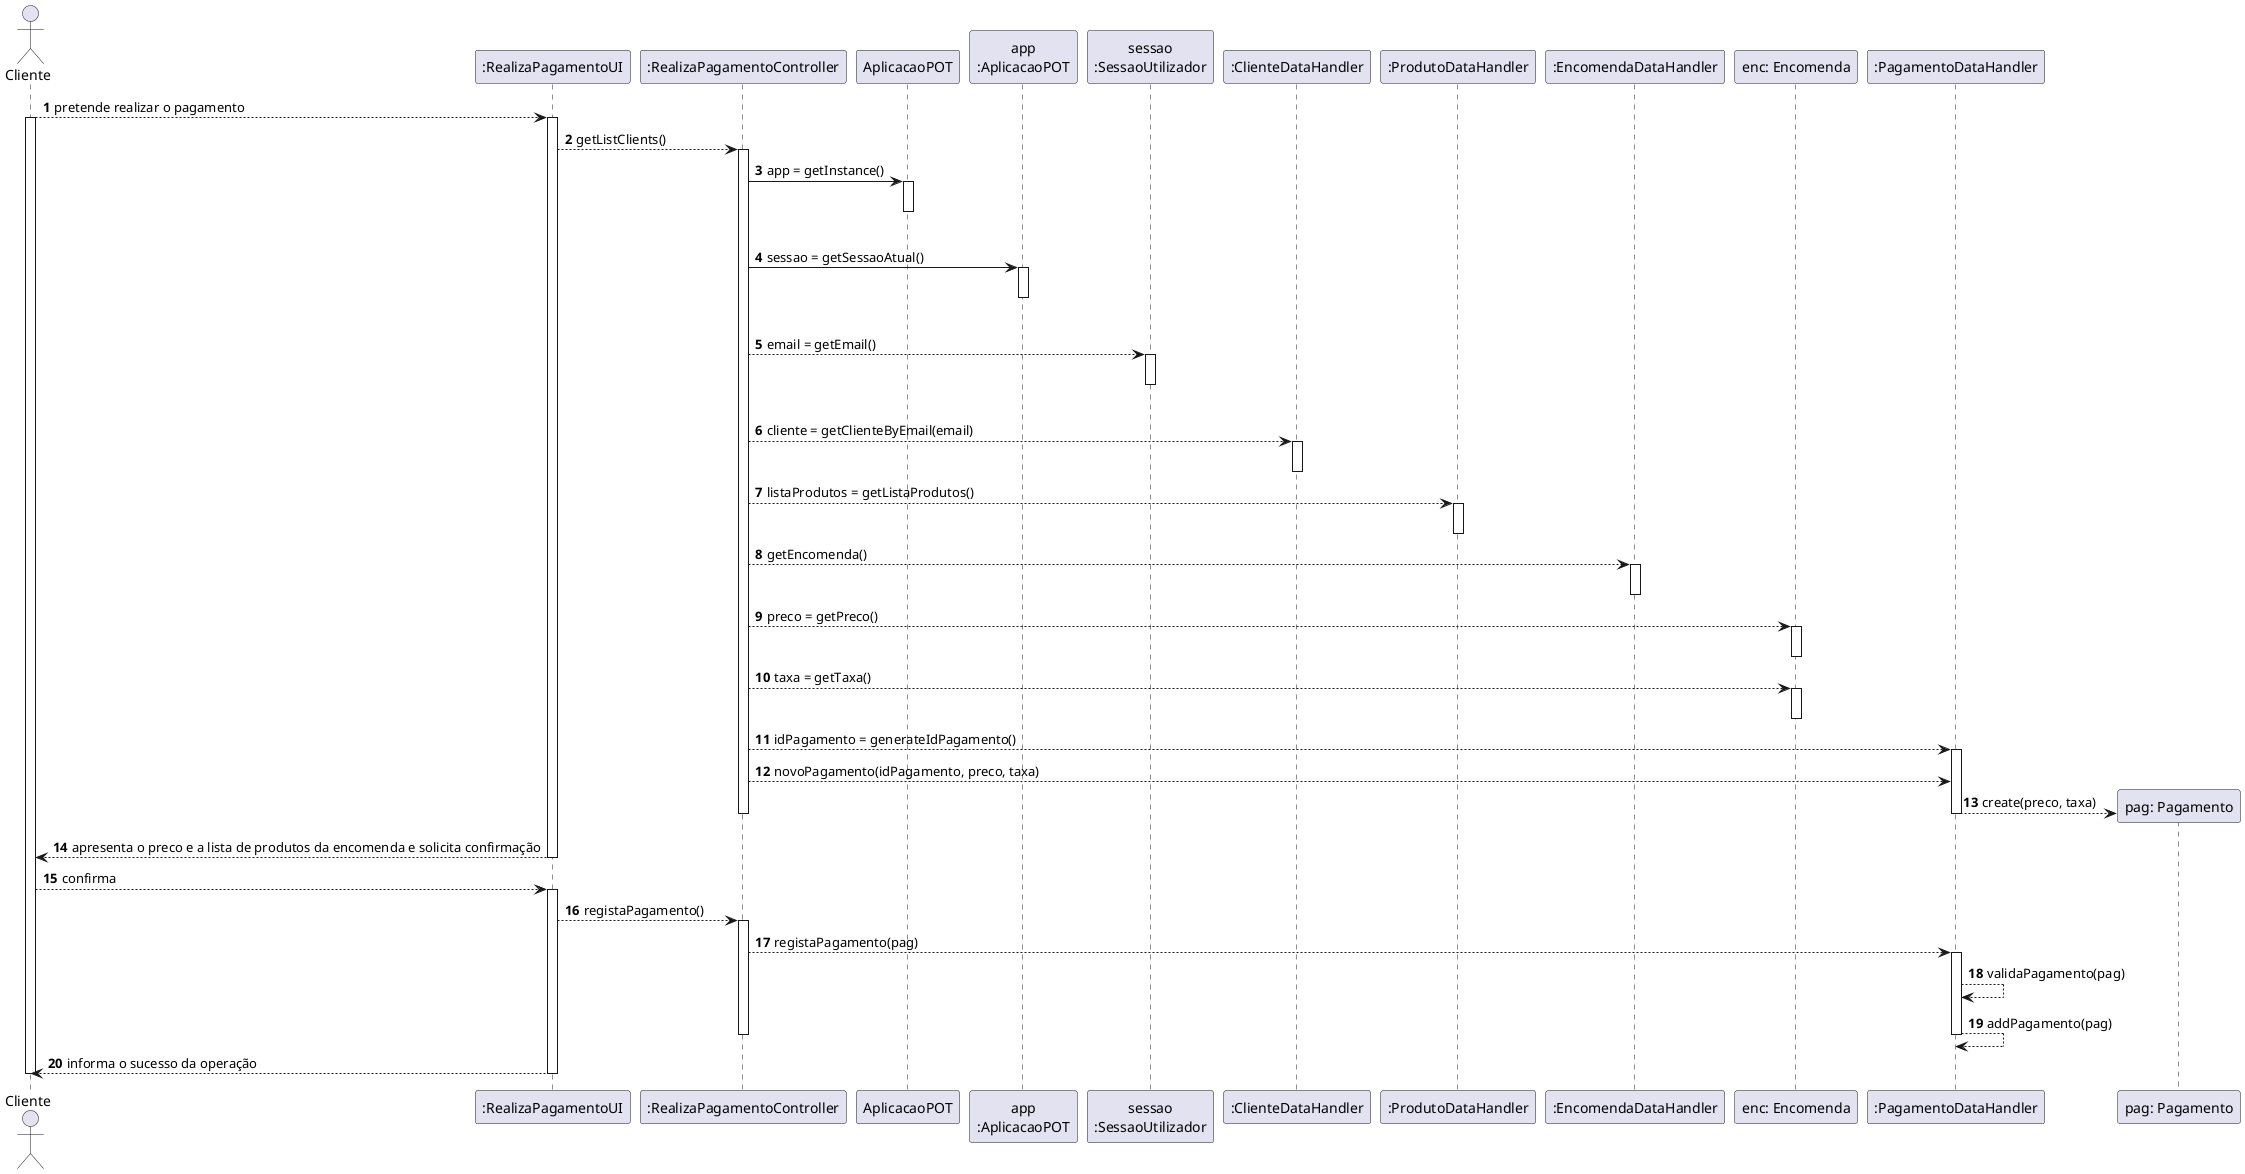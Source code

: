 @startuml
autonumber
'hide footbox
actor "Cliente" as CLI

participant ":RealizaPagamentoUI" as UI
participant ":RealizaPagamentoController" as CTRL
participant "AplicacaoPOT" as _APP
participant "app\n:AplicacaoPOT" as APP
participant "sessao\n:SessaoUtilizador" as SESSAO
participant ":ClienteDataHandler" as CDH
participant ":ProdutoDataHandler" as PDH
participant ":EncomendaDataHandler" as EDH
participant "enc: Encomenda" as ENC
participant ":PagamentoDataHandler" as PAD
participant "pag: Pagamento" as PAG


CLI --> UI : pretende realizar o pagamento
activate CLI
activate UI

UI --> CTRL : getListClients()
activate CTRL

CTRL -> _APP: app = getInstance()
activate _APP
|||
deactivate _APP

CTRL -> APP: sessao = getSessaoAtual()
activate APP
|||
deactivate APP

CTRL --> SESSAO : email = getEmail()
activate SESSAO
|||
deactivate SESSAO


CTRL --> CDH : cliente = getClienteByEmail(email)
activate CDH
deactivate CDH

CTRL --> PDH : listaProdutos = getListaProdutos()
activate PDH
deactivate PDH

CTRL --> EDH : getEncomenda()
activate EDH
deactivate EDH

CTRL --> ENC : preco = getPreco()
activate ENC
deactivate ENC

CTRL --> ENC : taxa = getTaxa()
activate ENC
deactivate ENC

CTRL --> PAD : idPagamento = generateIdPagamento()
activate PAD
CTRL --> PAD : novoPagamento(idPagamento, preco, taxa)

PAD --> PAG ** : create(preco, taxa)
deactivate PAD

deactivate CTRL

UI --> CLI : apresenta o preco e a lista de produtos da encomenda e solicita confirmação
deactivate UI

deactivate CTRL

CLI --> UI : confirma
activate UI

UI --> CTRL : registaPagamento()
activate CTRL

CTRL --> PAD : registaPagamento(pag)
activate PAD

PAD --> PAD : validaPagamento(pag)
PAD --> PAD : addPagamento(pag)

deactivate PAD

deactivate CTRL

UI --> CLI : informa o sucesso da operação
deactivate UI
deactivate CLI

@enduml
